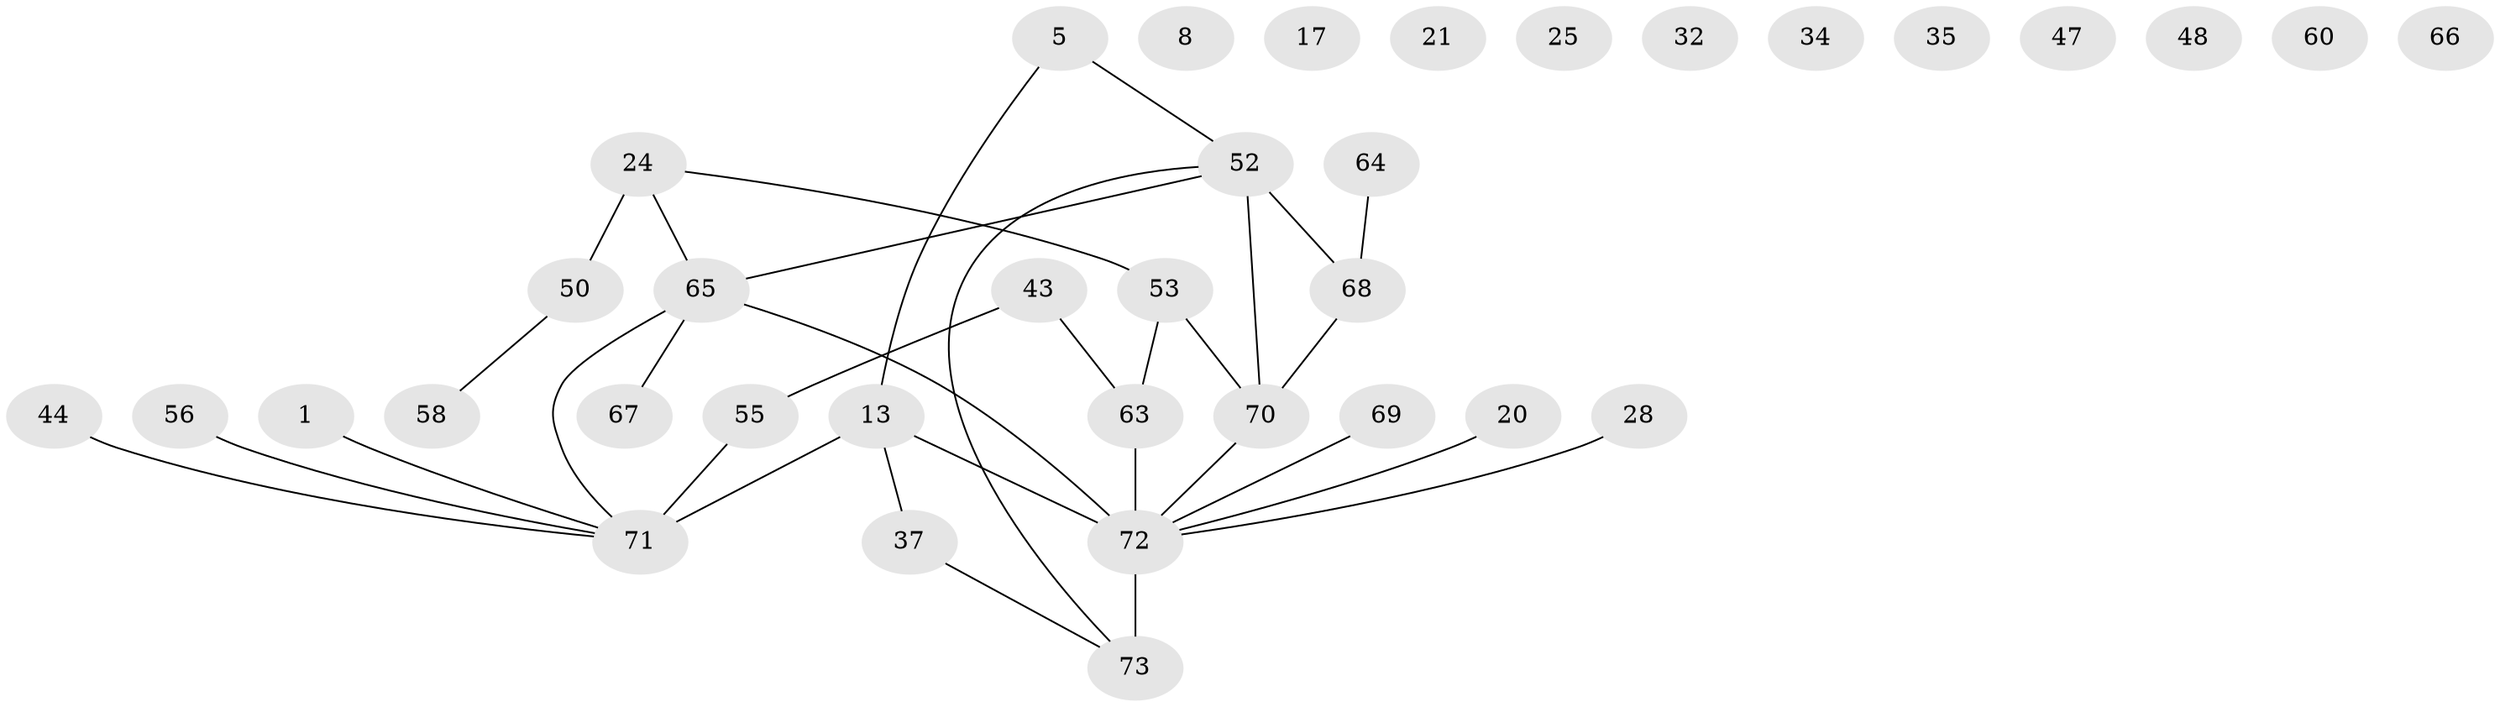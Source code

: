 // original degree distribution, {1: 0.1917808219178082, 4: 0.1095890410958904, 2: 0.2602739726027397, 3: 0.2328767123287671, 0: 0.1506849315068493, 5: 0.0410958904109589, 6: 0.0136986301369863}
// Generated by graph-tools (version 1.1) at 2025/38/03/09/25 04:38:56]
// undirected, 36 vertices, 33 edges
graph export_dot {
graph [start="1"]
  node [color=gray90,style=filled];
  1;
  5;
  8;
  13 [super="+7+3+9"];
  17;
  20;
  21;
  24;
  25;
  28;
  32;
  34;
  35;
  37 [super="+29+30"];
  43 [super="+22+41"];
  44;
  47;
  48;
  50 [super="+39"];
  52 [super="+16"];
  53 [super="+46"];
  55;
  56;
  58;
  60;
  63;
  64;
  65 [super="+18+40+45+59+57"];
  66;
  67;
  68 [super="+38"];
  69;
  70 [super="+42"];
  71 [super="+15+54"];
  72 [super="+49+62+36"];
  73 [super="+26"];
  1 -- 71;
  5 -- 52;
  5 -- 13;
  13 -- 37;
  13 -- 71 [weight=2];
  13 -- 72;
  20 -- 72;
  24 -- 50 [weight=2];
  24 -- 53;
  24 -- 65;
  28 -- 72;
  37 -- 73;
  43 -- 63;
  43 -- 55;
  44 -- 71;
  50 -- 58;
  52 -- 68 [weight=3];
  52 -- 70;
  52 -- 73;
  52 -- 65;
  53 -- 63 [weight=2];
  53 -- 70;
  55 -- 71 [weight=2];
  56 -- 71;
  63 -- 72;
  64 -- 68;
  65 -- 72;
  65 -- 71;
  65 -- 67;
  68 -- 70;
  69 -- 72;
  70 -- 72;
  72 -- 73 [weight=3];
}
